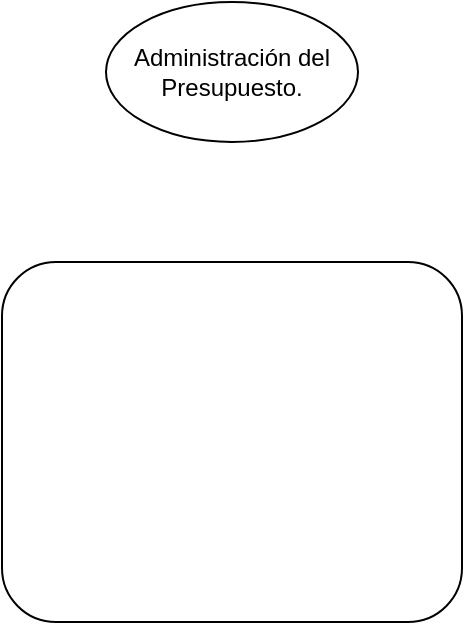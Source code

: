 <mxfile version="14.5.3" type="github">
  <diagram id="g0ReUEUX3hf3ybrV8In7" name="Page-1">
    <mxGraphModel dx="1414" dy="864" grid="1" gridSize="10" guides="1" tooltips="1" connect="1" arrows="1" fold="1" page="1" pageScale="1" pageWidth="1169" pageHeight="827" math="0" shadow="0">
      <root>
        <mxCell id="0" />
        <mxCell id="1" parent="0" />
        <mxCell id="SJeArxi7SknIckv0_Zpr-1" value="Administración del Presupuesto." style="ellipse;whiteSpace=wrap;html=1;" vertex="1" parent="1">
          <mxGeometry x="522" y="40" width="126" height="70" as="geometry" />
        </mxCell>
        <mxCell id="SJeArxi7SknIckv0_Zpr-2" value="" style="rounded=1;whiteSpace=wrap;html=1;" vertex="1" parent="1">
          <mxGeometry x="470" y="170" width="230" height="180" as="geometry" />
        </mxCell>
      </root>
    </mxGraphModel>
  </diagram>
</mxfile>
